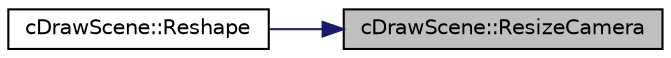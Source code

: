 digraph "cDrawScene::ResizeCamera"
{
 // LATEX_PDF_SIZE
  edge [fontname="Helvetica",fontsize="10",labelfontname="Helvetica",labelfontsize="10"];
  node [fontname="Helvetica",fontsize="10",shape=record];
  rankdir="RL";
  Node1 [label="cDrawScene::ResizeCamera",height=0.2,width=0.4,color="black", fillcolor="grey75", style="filled", fontcolor="black",tooltip=" "];
  Node1 -> Node2 [dir="back",color="midnightblue",fontsize="10",style="solid",fontname="Helvetica"];
  Node2 [label="cDrawScene::Reshape",height=0.2,width=0.4,color="black", fillcolor="white", style="filled",URL="$classc_draw_scene.html#ae9f312505df39778f9c8fdeb4213d2d0",tooltip=" "];
}
